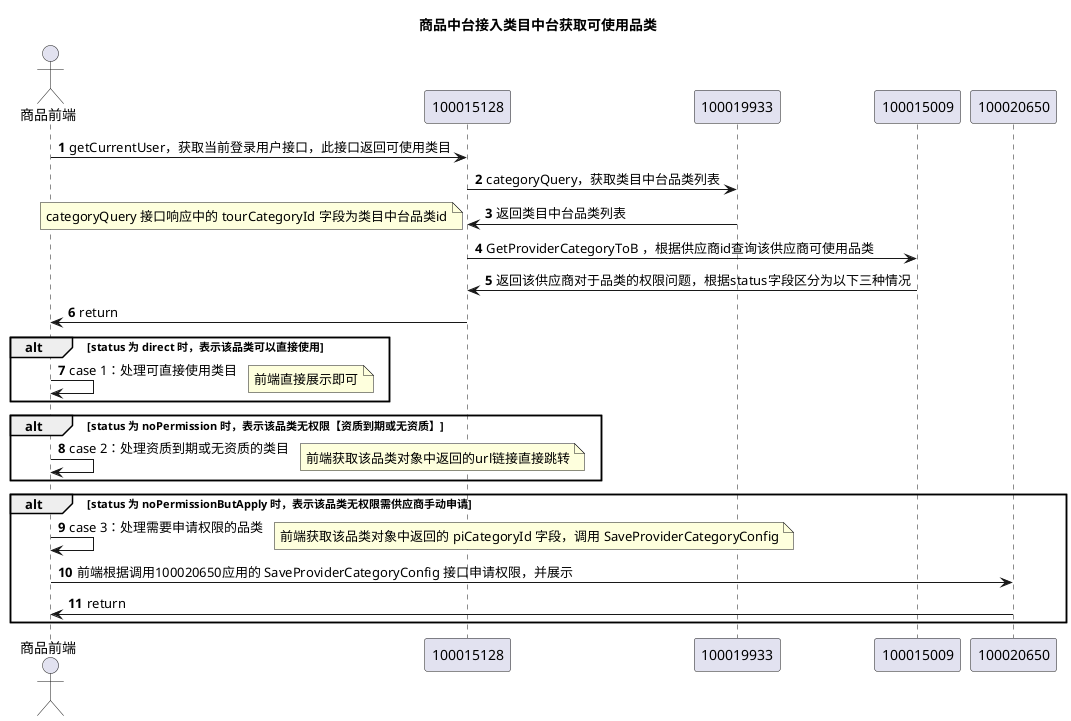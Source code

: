 @startuml
title 商品中台接入类目中台获取可使用品类
autonumber
actor 商品前端
participant 100015128
participant 100019933
participant 100015009
participant 100020650

商品前端->100015128: getCurrentUser，获取当前登录用户接口，此接口返回可使用类目
100015128 ->100019933: categoryQuery，获取类目中台品类列表
100019933 ->100015128: 返回类目中台品类列表
note left: categoryQuery 接口响应中的 tourCategoryId 字段为类目中台品类id
100015128 -> 100015009: GetProviderCategoryToB ，根据供应商id查询该供应商可使用品类
100015009 -> 100015128: 返回该供应商对于品类的权限问题，根据status字段区分为以下三种情况
100015128-> 商品前端:return

alt status 为 direct 时，表示该品类可以直接使用
商品前端 -> 商品前端: case 1：处理可直接使用类目
note right: 前端直接展示即可
end

alt status 为 noPermission 时，表示该品类无权限【资质到期或无资质】
商品前端 -> 商品前端: case 2：处理资质到期或无资质的类目
note right: 前端获取该品类对象中返回的url链接直接跳转
end

alt status 为 noPermissionButApply 时，表示该品类无权限需供应商手动申请
商品前端 -> 商品前端: case 3：处理需要申请权限的品类
note right: 前端获取该品类对象中返回的 piCategoryId 字段，调用 SaveProviderCategoryConfig
商品前端 -> 100020650: 前端根据调用100020650应用的 SaveProviderCategoryConfig 接口申请权限，并展示
100020650 -> 商品前端: return
end
@enduml
